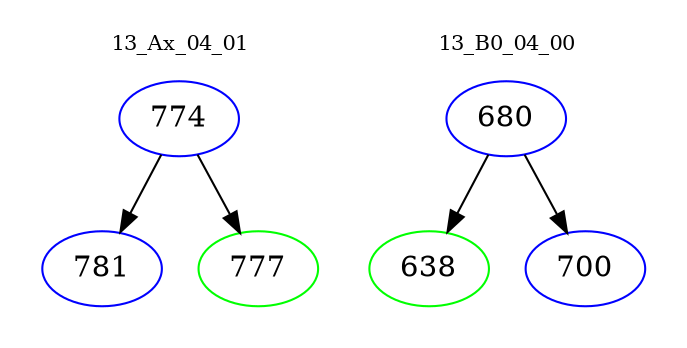 digraph{
subgraph cluster_0 {
color = white
label = "13_Ax_04_01";
fontsize=10;
T0_774 [label="774", color="blue"]
T0_774 -> T0_781 [color="black"]
T0_781 [label="781", color="blue"]
T0_774 -> T0_777 [color="black"]
T0_777 [label="777", color="green"]
}
subgraph cluster_1 {
color = white
label = "13_B0_04_00";
fontsize=10;
T1_680 [label="680", color="blue"]
T1_680 -> T1_638 [color="black"]
T1_638 [label="638", color="green"]
T1_680 -> T1_700 [color="black"]
T1_700 [label="700", color="blue"]
}
}

